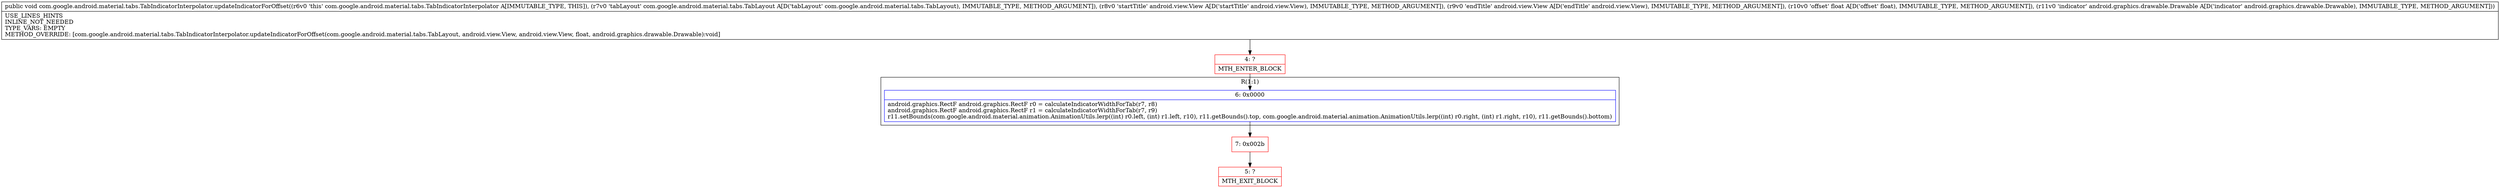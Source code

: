 digraph "CFG forcom.google.android.material.tabs.TabIndicatorInterpolator.updateIndicatorForOffset(Lcom\/google\/android\/material\/tabs\/TabLayout;Landroid\/view\/View;Landroid\/view\/View;FLandroid\/graphics\/drawable\/Drawable;)V" {
subgraph cluster_Region_719193740 {
label = "R(1:1)";
node [shape=record,color=blue];
Node_6 [shape=record,label="{6\:\ 0x0000|android.graphics.RectF android.graphics.RectF r0 = calculateIndicatorWidthForTab(r7, r8)\landroid.graphics.RectF android.graphics.RectF r1 = calculateIndicatorWidthForTab(r7, r9)\lr11.setBounds(com.google.android.material.animation.AnimationUtils.lerp((int) r0.left, (int) r1.left, r10), r11.getBounds().top, com.google.android.material.animation.AnimationUtils.lerp((int) r0.right, (int) r1.right, r10), r11.getBounds().bottom)\l}"];
}
Node_4 [shape=record,color=red,label="{4\:\ ?|MTH_ENTER_BLOCK\l}"];
Node_7 [shape=record,color=red,label="{7\:\ 0x002b}"];
Node_5 [shape=record,color=red,label="{5\:\ ?|MTH_EXIT_BLOCK\l}"];
MethodNode[shape=record,label="{public void com.google.android.material.tabs.TabIndicatorInterpolator.updateIndicatorForOffset((r6v0 'this' com.google.android.material.tabs.TabIndicatorInterpolator A[IMMUTABLE_TYPE, THIS]), (r7v0 'tabLayout' com.google.android.material.tabs.TabLayout A[D('tabLayout' com.google.android.material.tabs.TabLayout), IMMUTABLE_TYPE, METHOD_ARGUMENT]), (r8v0 'startTitle' android.view.View A[D('startTitle' android.view.View), IMMUTABLE_TYPE, METHOD_ARGUMENT]), (r9v0 'endTitle' android.view.View A[D('endTitle' android.view.View), IMMUTABLE_TYPE, METHOD_ARGUMENT]), (r10v0 'offset' float A[D('offset' float), IMMUTABLE_TYPE, METHOD_ARGUMENT]), (r11v0 'indicator' android.graphics.drawable.Drawable A[D('indicator' android.graphics.drawable.Drawable), IMMUTABLE_TYPE, METHOD_ARGUMENT]))  | USE_LINES_HINTS\lINLINE_NOT_NEEDED\lTYPE_VARS: EMPTY\lMETHOD_OVERRIDE: [com.google.android.material.tabs.TabIndicatorInterpolator.updateIndicatorForOffset(com.google.android.material.tabs.TabLayout, android.view.View, android.view.View, float, android.graphics.drawable.Drawable):void]\l}"];
MethodNode -> Node_4;Node_6 -> Node_7;
Node_4 -> Node_6;
Node_7 -> Node_5;
}

